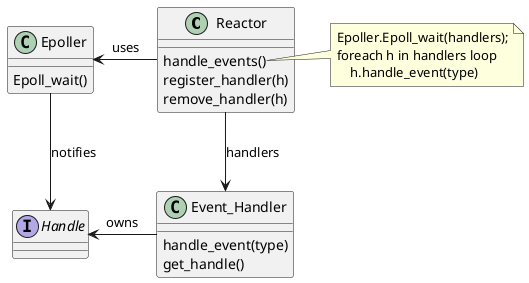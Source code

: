 @startuml Reactor_Model
class Reactor {
    handle_events()
    register_handler(h)
    remove_handler(h)
}

note right of Reactor::"handle_events()"
    Epoller.Epoll_wait(handlers);
    foreach h in handlers loop
        h.handle_event(type)
end note

class Event_Handler {
    handle_event(type)
    get_handle()
}

class Epoller {
    Epoll_wait()
}

interface Handle

Reactor -down-> Event_Handler : handlers
Reactor -left-> Epoller : uses
Epoller -down-> Handle: notifies
Event_Handler -left->Handle: owns
@enduml